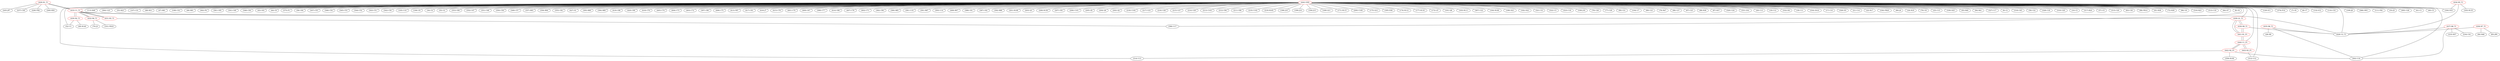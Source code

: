 graph {
	429 [label="(429) R1_T1" color=red]
	245 [label="(245) JP7"]
	237 [label="(237) C38"]
	226 [label="(226) FB2"]
	240 [label="(240) R50"]
	433 [label="(433) U1_T1"]
	430 [label="(430) R2_T1" color=red]
	49 [label="(49) R140"]
	52 [label="(52) U1"]
	433 [label="(433) U1_T1"]
	431 [label="(431) R3_T1" color=red]
	396 [label="(396) U17"]
	433 [label="(433) U1_T1"]
	432 [label="(432) R4_T1" color=red]
	70 [label="(70) J3"]
	101 [label="(101) FB18"]
	433 [label="(433) U1_T1"]
	433 [label="(433) U1_T1" color=red]
	428 [label="(428) U2_T1"]
	431 [label="(431) R3_T1"]
	430 [label="(430) R2_T1"]
	429 [label="(429) R1_T1"]
	438 [label="(438) Q1_T1"]
	432 [label="(432) R4_T1"]
	434 [label="(434) R5_T1" color=red]
	184 [label="(184) D33"]
	183 [label="(183) R135"]
	428 [label="(428) U2_T1"]
	435 [label="(435) R6_T1" color=red]
	363 [label="(363) U16"]
	28 [label="(28) R9"]
	428 [label="(428) U2_T1"]
	436 [label="(436) R7_T1" color=red]
	85 [label="(85) JP6"]
	84 [label="(84) R46"]
	428 [label="(428) U2_T1"]
	437 [label="(437) R8_T1" color=red]
	363 [label="(363) U16"]
	233 [label="(233) R57"]
	234 [label="(234) C41"]
	428 [label="(428) U2_T1"]
	438 [label="(438) Q1_T1" color=red]
	433 [label="(433) U1_T1"]
	441 [label="(441) R1_P1"]
	439 [label="(439) R9_T1"]
	439 [label="(439) R9_T1" color=red]
	428 [label="(428) U2_T1"]
	441 [label="(441) R1_P1"]
	438 [label="(438) Q1_T1"]
	440 [label="(440) U1_P1" color=red]
	443 [label="(443) R3_P1"]
	442 [label="(442) R2_P1"]
	441 [label="(441) R1_P1"]
	441 [label="(441) R1_P1" color=red]
	439 [label="(439) R9_T1"]
	438 [label="(438) Q1_T1"]
	440 [label="(440) U1_P1"]
	442 [label="(442) R2_P1" color=red]
	363 [label="(363) U16"]
	359 [label="(359) R100"]
	314 [label="(314) U13"]
	440 [label="(440) U1_P1"]
	443 [label="(443) R3_P1" color=red]
	312 [label="(312) U12"]
	440 [label="(440) U1_P1"]
	444 [label="(444) GND" color=red]
	120 [label="(120) IC1"]
	374 [label="(374) P14"]
	7 [label="(7) C8"]
	6 [label="(6) C7"]
	132 [label="(132) IC2"]
	363 [label="(363) U16"]
	52 [label="(52) U1"]
	110 [label="(110) C33"]
	109 [label="(109) J6"]
	366 [label="(366) SW1"]
	111 [label="(111) FB1"]
	53 [label="(53) J5"]
	365 [label="(365) U26"]
	41 [label="(41) C1"]
	40 [label="(40) C5"]
	113 [label="(113) R48"]
	364 [label="(364) U25"]
	55 [label="(55) R25"]
	107 [label="(107) C31"]
	48 [label="(48) R31"]
	47 [label="(47) R81"]
	108 [label="(108) C32"]
	46 [label="(46) R91"]
	362 [label="(362) P4"]
	361 [label="(361) C85"]
	341 [label="(341) C49"]
	348 [label="(348) C56"]
	43 [label="(43) C63"]
	44 [label="(44) C9"]
	375 [label="(375) P1"]
	56 [label="(56) C64"]
	347 [label="(347) C55"]
	346 [label="(346) C54"]
	345 [label="(345) C53"]
	344 [label="(344) C52"]
	343 [label="(343) C51"]
	342 [label="(342) C50"]
	105 [label="(105) U10"]
	106 [label="(106) U9"]
	34 [label="(34) C4"]
	35 [label="(35) U2"]
	353 [label="(353) C69"]
	352 [label="(352) C47"]
	351 [label="(351) C48"]
	350 [label="(350) C58"]
	349 [label="(349) C57"]
	357 [label="(357) R93"]
	356 [label="(356) R94"]
	355 [label="(355) C82"]
	427 [label="(427) X1"]
	396 [label="(396) U17"]
	395 [label="(395) R88"]
	394 [label="(394) R89"]
	419 [label="(419) C98"]
	420 [label="(420) C99"]
	418 [label="(418) C79"]
	405 [label="(405) C74"]
	404 [label="(404) C73"]
	403 [label="(403) C72"]
	397 [label="(397) C80"]
	406 [label="(406) C75"]
	413 [label="(413) FB7"]
	417 [label="(417) C81"]
	416 [label="(416) J7"]
	415 [label="(415) C78"]
	401 [label="(401) C70"]
	400 [label="(400) C67"]
	399 [label="(399) C77"]
	414 [label="(414) C68"]
	407 [label="(407) C76"]
	402 [label="(402) C71"]
	382 [label="(382) C90"]
	390 [label="(390) R85"]
	381 [label="(381) U19"]
	391 [label="(391) R87"]
	393 [label="(393) U14"]
	408 [label="(408) R97"]
	388 [label="(388) C61"]
	387 [label="(387) C62"]
	392 [label="(392) R86"]
	201 [label="(201) R108"]
	203 [label="(203) Q3"]
	208 [label="(208) R158"]
	207 [label="(207) C83"]
	206 [label="(206) C101"]
	205 [label="(205) Q5"]
	204 [label="(204) Q4"]
	202 [label="(202) Q2"]
	218 [label="(218) C104"]
	217 [label="(217) U23"]
	216 [label="(216) U28"]
	215 [label="(215) U27"]
	214 [label="(214) U29"]
	213 [label="(213) C103"]
	212 [label="(212) C94"]
	211 [label="(211) C89"]
	210 [label="(210) C102"]
	219 [label="(219) R165"]
	196 [label="(196) J10"]
	199 [label="(199) J14"]
	194 [label="(194) J13"]
	169 [label="(169) Q11"]
	171 [label="(171) R115"]
	200 [label="(200) C100"]
	175 [label="(175) Q12"]
	185 [label="(185) D36"]
	174 [label="(174) R112"]
	184 [label="(184) D33"]
	177 [label="(177) R116"]
	172 [label="(172) Q7"]
	161 [label="(161) Q6"]
	163 [label="(163) R111"]
	367 [label="(367) U22"]
	164 [label="(164) R106"]
	180 [label="(180) D21"]
	182 [label="(182) D22"]
	321 [label="(321) U4"]
	322 [label="(322) U3"]
	323 [label="(323) C16"]
	338 [label="(338) J18"]
	78 [label="(78) C28"]
	77 [label="(77) C29"]
	90 [label="(90) C21"]
	104 [label="(104) U7"]
	69 [label="(69) C23"]
	76 [label="(76) R47"]
	68 [label="(68) C27"]
	67 [label="(67) C25"]
	88 [label="(88) R36"]
	87 [label="(87) R37"]
	320 [label="(320) U24"]
	331 [label="(331) ZA1"]
	20 [label="(20) C13"]
	19 [label="(19) C12"]
	332 [label="(332) D4"]
	18 [label="(18) C11"]
	334 [label="(334) ZA14"]
	17 [label="(17) C10"]
	326 [label="(326) D3"]
	21 [label="(21) C14"]
	22 [label="(22) R17"]
	336 [label="(336) FB20"]
	80 [label="(80) J4"]
	24 [label="(24) R19"]
	79 [label="(79) U8"]
	25 [label="(25) C15"]
	339 [label="(339) D25"]
	93 [label="(93) R40"]
	94 [label="(94) R41"]
	327 [label="(327) C17"]
	9 [label="(9) C2"]
	318 [label="(318) C45"]
	58 [label="(58) C22"]
	328 [label="(328) C18"]
	319 [label="(319) U20"]
	10 [label="(10) C3"]
	312 [label="(312) U12"]
	317 [label="(317) R24"]
	57 [label="(57) U5"]
	315 [label="(315) C20"]
	83 [label="(83) C30"]
	98 [label="(98) FB14"]
	61 [label="(61) R38"]
	314 [label="(314) U13"]
	72 [label="(72) R39"]
	96 [label="(96) U6"]
	316 [label="(316) R23"]
	313 [label="(313) C19"]
	64 [label="(64) D7"]
	8 [label="(8) C6"]
	433 [label="(433) U1_T1"]
	428 [label="(428) U2_T1"]
	438 [label="(438) Q1_T1"]
	440 [label="(440) U1_P1"]
	429 -- 245
	429 -- 237
	429 -- 226
	429 -- 240
	429 -- 433
	430 -- 49
	430 -- 52
	430 -- 433
	431 -- 396
	431 -- 433
	432 -- 70
	432 -- 101
	432 -- 433
	433 -- 428
	433 -- 431
	433 -- 430
	433 -- 429
	433 -- 438
	433 -- 432
	434 -- 184
	434 -- 183
	434 -- 428
	435 -- 363
	435 -- 28
	435 -- 428
	436 -- 85
	436 -- 84
	436 -- 428
	437 -- 363
	437 -- 233
	437 -- 234
	437 -- 428
	438 -- 433
	438 -- 441
	438 -- 439
	439 -- 428
	439 -- 441
	439 -- 438
	440 -- 443
	440 -- 442
	440 -- 441
	441 -- 439
	441 -- 438
	441 -- 440
	442 -- 363
	442 -- 359
	442 -- 314
	442 -- 440
	443 -- 312
	443 -- 440
	444 -- 120
	444 -- 374
	444 -- 7
	444 -- 6
	444 -- 132
	444 -- 363
	444 -- 52
	444 -- 110
	444 -- 109
	444 -- 366
	444 -- 111
	444 -- 53
	444 -- 365
	444 -- 41
	444 -- 40
	444 -- 113
	444 -- 364
	444 -- 55
	444 -- 107
	444 -- 48
	444 -- 47
	444 -- 108
	444 -- 46
	444 -- 362
	444 -- 361
	444 -- 341
	444 -- 348
	444 -- 43
	444 -- 44
	444 -- 375
	444 -- 56
	444 -- 347
	444 -- 346
	444 -- 345
	444 -- 344
	444 -- 343
	444 -- 342
	444 -- 105
	444 -- 106
	444 -- 34
	444 -- 35
	444 -- 353
	444 -- 352
	444 -- 351
	444 -- 350
	444 -- 349
	444 -- 357
	444 -- 356
	444 -- 355
	444 -- 427
	444 -- 396
	444 -- 395
	444 -- 394
	444 -- 419
	444 -- 420
	444 -- 418
	444 -- 405
	444 -- 404
	444 -- 403
	444 -- 397
	444 -- 406
	444 -- 413
	444 -- 417
	444 -- 416
	444 -- 415
	444 -- 401
	444 -- 400
	444 -- 399
	444 -- 414
	444 -- 407
	444 -- 402
	444 -- 382
	444 -- 390
	444 -- 381
	444 -- 391
	444 -- 393
	444 -- 408
	444 -- 388
	444 -- 387
	444 -- 392
	444 -- 201
	444 -- 203
	444 -- 208
	444 -- 207
	444 -- 206
	444 -- 205
	444 -- 204
	444 -- 202
	444 -- 218
	444 -- 217
	444 -- 216
	444 -- 215
	444 -- 214
	444 -- 213
	444 -- 212
	444 -- 211
	444 -- 210
	444 -- 219
	444 -- 196
	444 -- 199
	444 -- 194
	444 -- 169
	444 -- 171
	444 -- 200
	444 -- 175
	444 -- 185
	444 -- 174
	444 -- 184
	444 -- 177
	444 -- 172
	444 -- 161
	444 -- 163
	444 -- 367
	444 -- 164
	444 -- 180
	444 -- 182
	444 -- 321
	444 -- 322
	444 -- 323
	444 -- 338
	444 -- 78
	444 -- 77
	444 -- 90
	444 -- 104
	444 -- 69
	444 -- 76
	444 -- 68
	444 -- 67
	444 -- 88
	444 -- 87
	444 -- 320
	444 -- 331
	444 -- 20
	444 -- 19
	444 -- 332
	444 -- 18
	444 -- 334
	444 -- 17
	444 -- 326
	444 -- 21
	444 -- 22
	444 -- 336
	444 -- 80
	444 -- 24
	444 -- 79
	444 -- 25
	444 -- 339
	444 -- 93
	444 -- 94
	444 -- 327
	444 -- 9
	444 -- 318
	444 -- 58
	444 -- 328
	444 -- 319
	444 -- 10
	444 -- 312
	444 -- 317
	444 -- 57
	444 -- 315
	444 -- 83
	444 -- 98
	444 -- 61
	444 -- 314
	444 -- 72
	444 -- 96
	444 -- 316
	444 -- 313
	444 -- 64
	444 -- 8
	444 -- 433
	444 -- 428
	444 -- 438
	444 -- 440
}